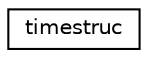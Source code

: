 digraph "Graphical Class Hierarchy"
{
 // INTERACTIVE_SVG=YES
  edge [fontname="Helvetica",fontsize="10",labelfontname="Helvetica",labelfontsize="10"];
  node [fontname="Helvetica",fontsize="10",shape=record];
  rankdir="LR";
  Node0 [label="timestruc",height=0.2,width=0.4,color="black", fillcolor="white", style="filled",URL="$structtimestruc.html"];
}
